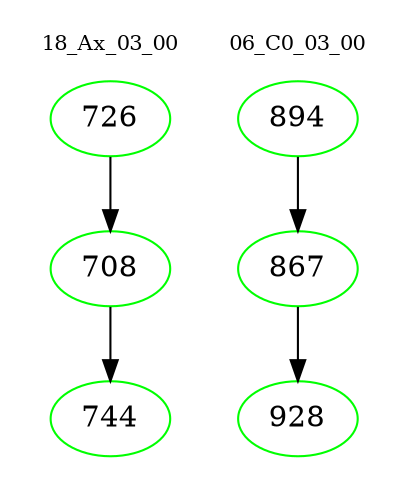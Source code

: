 digraph{
subgraph cluster_0 {
color = white
label = "18_Ax_03_00";
fontsize=10;
T0_726 [label="726", color="green"]
T0_726 -> T0_708 [color="black"]
T0_708 [label="708", color="green"]
T0_708 -> T0_744 [color="black"]
T0_744 [label="744", color="green"]
}
subgraph cluster_1 {
color = white
label = "06_C0_03_00";
fontsize=10;
T1_894 [label="894", color="green"]
T1_894 -> T1_867 [color="black"]
T1_867 [label="867", color="green"]
T1_867 -> T1_928 [color="black"]
T1_928 [label="928", color="green"]
}
}

